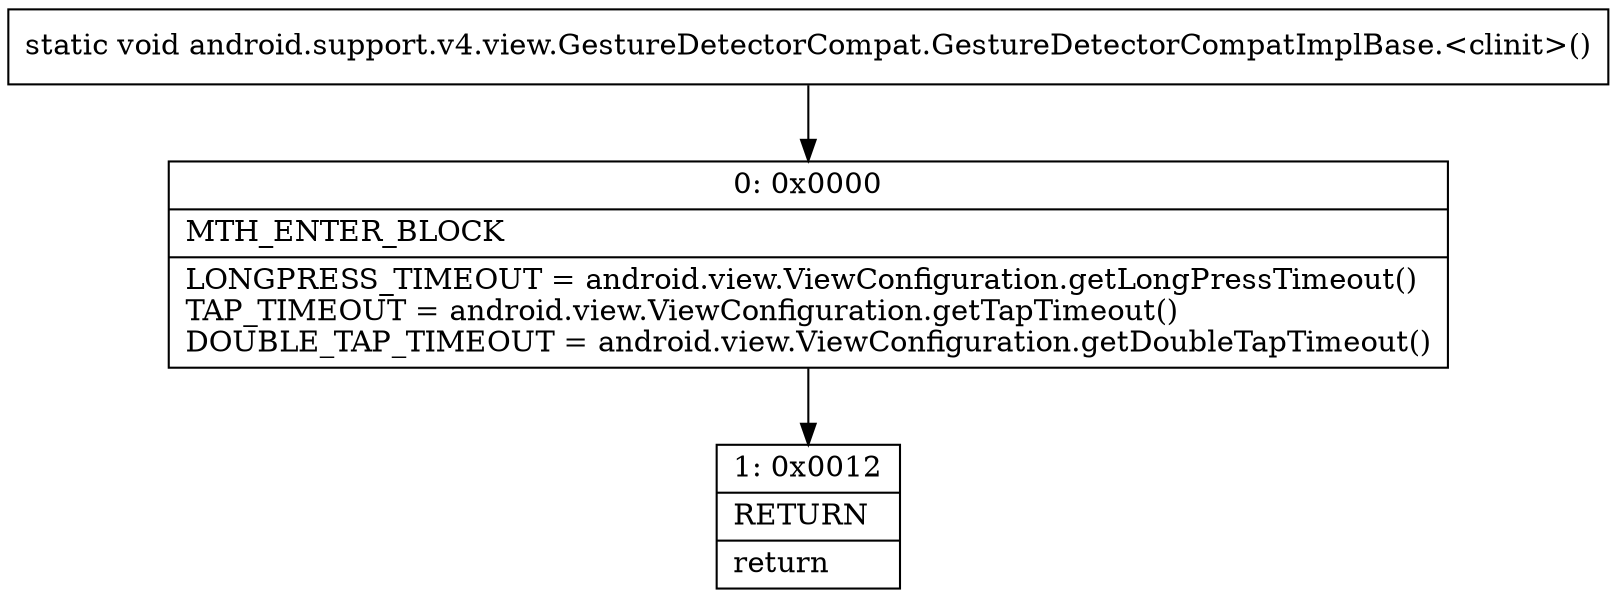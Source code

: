 digraph "CFG forandroid.support.v4.view.GestureDetectorCompat.GestureDetectorCompatImplBase.\<clinit\>()V" {
Node_0 [shape=record,label="{0\:\ 0x0000|MTH_ENTER_BLOCK\l|LONGPRESS_TIMEOUT = android.view.ViewConfiguration.getLongPressTimeout()\lTAP_TIMEOUT = android.view.ViewConfiguration.getTapTimeout()\lDOUBLE_TAP_TIMEOUT = android.view.ViewConfiguration.getDoubleTapTimeout()\l}"];
Node_1 [shape=record,label="{1\:\ 0x0012|RETURN\l|return\l}"];
MethodNode[shape=record,label="{static void android.support.v4.view.GestureDetectorCompat.GestureDetectorCompatImplBase.\<clinit\>() }"];
MethodNode -> Node_0;
Node_0 -> Node_1;
}


